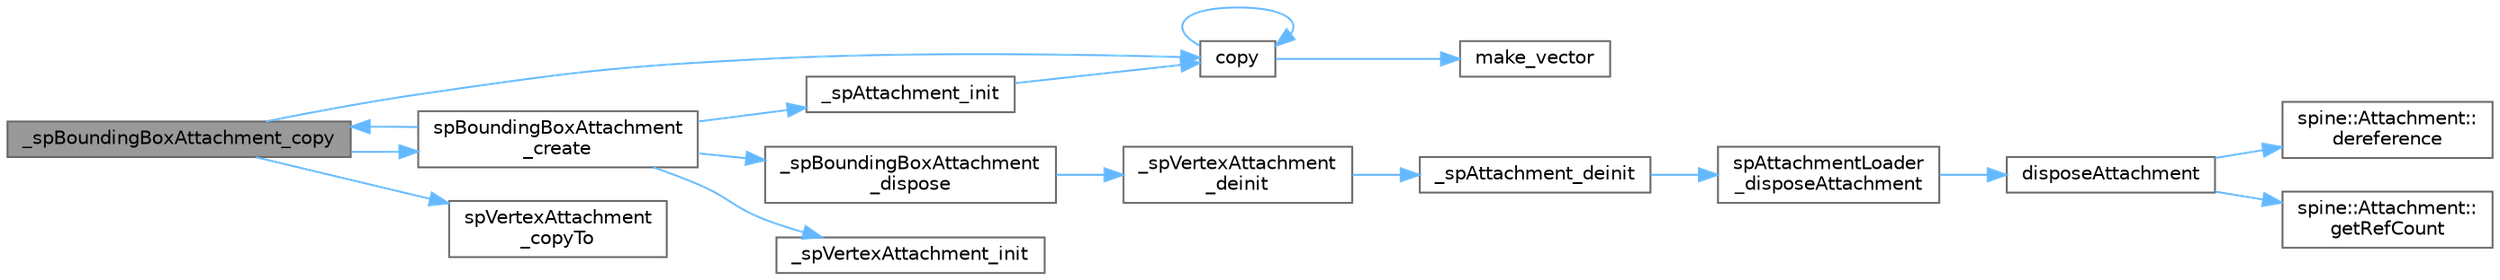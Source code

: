 digraph "_spBoundingBoxAttachment_copy"
{
 // LATEX_PDF_SIZE
  bgcolor="transparent";
  edge [fontname=Helvetica,fontsize=10,labelfontname=Helvetica,labelfontsize=10];
  node [fontname=Helvetica,fontsize=10,shape=box,height=0.2,width=0.4];
  rankdir="LR";
  Node1 [id="Node000001",label="_spBoundingBoxAttachment_copy",height=0.2,width=0.4,color="gray40", fillcolor="grey60", style="filled", fontcolor="black",tooltip=" "];
  Node1 -> Node2 [id="edge1_Node000001_Node000002",color="steelblue1",style="solid",tooltip=" "];
  Node2 [id="Node000002",label="copy",height=0.2,width=0.4,color="grey40", fillcolor="white", style="filled",URL="$level1__impl_8h.html#a7ffc26122ca6f9bec01f9bc5e64f3006",tooltip=" "];
  Node2 -> Node2 [id="edge2_Node000002_Node000002",color="steelblue1",style="solid",tooltip=" "];
  Node2 -> Node3 [id="edge3_Node000002_Node000003",color="steelblue1",style="solid",tooltip=" "];
  Node3 [id="Node000003",label="make_vector",height=0.2,width=0.4,color="grey40", fillcolor="white", style="filled",URL="$level1__impl_8h.html#ae339a3d924ebae3773d8cd03d2a37ffc",tooltip=" "];
  Node1 -> Node4 [id="edge4_Node000001_Node000004",color="steelblue1",style="solid",tooltip=" "];
  Node4 [id="Node000004",label="spBoundingBoxAttachment\l_create",height=0.2,width=0.4,color="grey40", fillcolor="white", style="filled",URL="$_bounding_box_attachment_8c.html#a71ec51b774203f4cdb0c7400c7c30185",tooltip=" "];
  Node4 -> Node5 [id="edge5_Node000004_Node000005",color="steelblue1",style="solid",tooltip=" "];
  Node5 [id="Node000005",label="_spAttachment_init",height=0.2,width=0.4,color="grey40", fillcolor="white", style="filled",URL="$_attachment_8c.html#a77645d743ca40f2700f78abdda77bd6d",tooltip=" "];
  Node5 -> Node2 [id="edge6_Node000005_Node000002",color="steelblue1",style="solid",tooltip=" "];
  Node4 -> Node1 [id="edge7_Node000004_Node000001",color="steelblue1",style="solid",tooltip=" "];
  Node4 -> Node6 [id="edge8_Node000004_Node000006",color="steelblue1",style="solid",tooltip=" "];
  Node6 [id="Node000006",label="_spBoundingBoxAttachment\l_dispose",height=0.2,width=0.4,color="grey40", fillcolor="white", style="filled",URL="$_bounding_box_attachment_8c.html#a88e7609035645dc3e7f097e97798b416",tooltip=" "];
  Node6 -> Node7 [id="edge9_Node000006_Node000007",color="steelblue1",style="solid",tooltip=" "];
  Node7 [id="Node000007",label="_spVertexAttachment\l_deinit",height=0.2,width=0.4,color="grey40", fillcolor="white", style="filled",URL="$_vertex_attachment_8c.html#a879f6827c28770124de4b2904a672244",tooltip=" "];
  Node7 -> Node8 [id="edge10_Node000007_Node000008",color="steelblue1",style="solid",tooltip=" "];
  Node8 [id="Node000008",label="_spAttachment_deinit",height=0.2,width=0.4,color="grey40", fillcolor="white", style="filled",URL="$_attachment_8c.html#abbac986c283fdf9d5dca624ddc68b3e7",tooltip=" "];
  Node8 -> Node9 [id="edge11_Node000008_Node000009",color="steelblue1",style="solid",tooltip=" "];
  Node9 [id="Node000009",label="spAttachmentLoader\l_disposeAttachment",height=0.2,width=0.4,color="grey40", fillcolor="white", style="filled",URL="$_attachment_loader_8c.html#a0b6efefa14acccd5d8aa5ce655a92636",tooltip=" "];
  Node9 -> Node10 [id="edge12_Node000009_Node000010",color="steelblue1",style="solid",tooltip=" "];
  Node10 [id="Node000010",label="disposeAttachment",height=0.2,width=0.4,color="grey40", fillcolor="white", style="filled",URL="$_skin_8cpp.html#a9fa1b8407c6f33b348e869452f1ac8fc",tooltip=" "];
  Node10 -> Node11 [id="edge13_Node000010_Node000011",color="steelblue1",style="solid",tooltip=" "];
  Node11 [id="Node000011",label="spine::Attachment::\ldereference",height=0.2,width=0.4,color="grey40", fillcolor="white", style="filled",URL="$classspine_1_1_attachment.html#acc72f7fa790c5e4d356f4e56f58bd785",tooltip=" "];
  Node10 -> Node12 [id="edge14_Node000010_Node000012",color="steelblue1",style="solid",tooltip=" "];
  Node12 [id="Node000012",label="spine::Attachment::\lgetRefCount",height=0.2,width=0.4,color="grey40", fillcolor="white", style="filled",URL="$classspine_1_1_attachment.html#ac135715b66cfc25c2d55007db9607aee",tooltip=" "];
  Node4 -> Node13 [id="edge15_Node000004_Node000013",color="steelblue1",style="solid",tooltip=" "];
  Node13 [id="Node000013",label="_spVertexAttachment_init",height=0.2,width=0.4,color="grey40", fillcolor="white", style="filled",URL="$_vertex_attachment_8c.html#a408f866fc7f3cf1adc0473f36ae76e61",tooltip=" "];
  Node1 -> Node14 [id="edge16_Node000001_Node000014",color="steelblue1",style="solid",tooltip=" "];
  Node14 [id="Node000014",label="spVertexAttachment\l_copyTo",height=0.2,width=0.4,color="grey40", fillcolor="white", style="filled",URL="$_vertex_attachment_8c.html#aef7fe6c571a46dfe7a7bbe2dcb7f5090",tooltip=" "];
}

